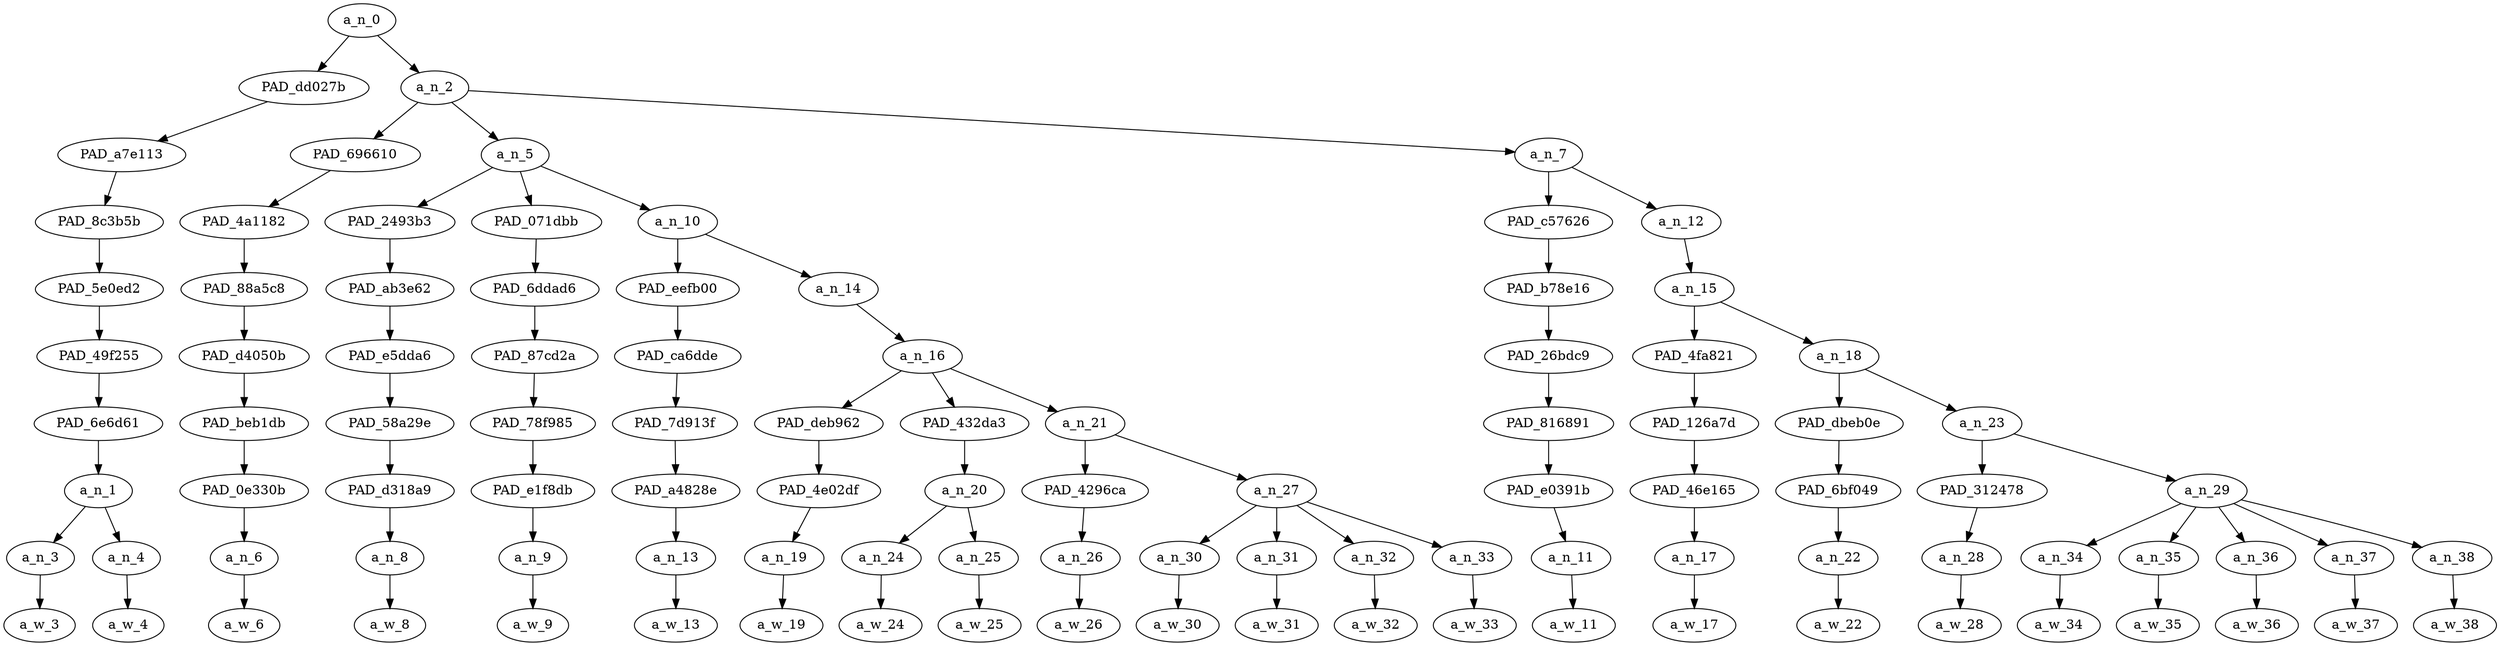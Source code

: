 strict digraph "" {
	a_n_0	[div_dir=1,
		index=0,
		level=9,
		pos="5.508101851851852,9!",
		text_span="[0, 1, 2, 3, 4, 5, 6, 7, 8, 9, 10, 11, 12, 13, 14, 15, 16, 17, 18, 19, 20, 21, 22]",
		value=1.00000000];
	PAD_dd027b	[div_dir=1,
		index=0,
		level=8,
		pos="0.5,8!",
		text_span="[0, 1]",
		value=0.13323967];
	a_n_0 -> PAD_dd027b;
	a_n_2	[div_dir=1,
		index=1,
		level=8,
		pos="10.516203703703704,8!",
		text_span="[2, 3, 4, 5, 6, 7, 8, 9, 10, 11, 12, 13, 14, 15, 16, 17, 18, 19, 20, 21, 22]",
		value=0.86597184];
	a_n_0 -> a_n_2;
	PAD_a7e113	[div_dir=1,
		index=0,
		level=7,
		pos="0.5,7!",
		text_span="[0, 1]",
		value=0.13323967];
	PAD_dd027b -> PAD_a7e113;
	PAD_8c3b5b	[div_dir=1,
		index=0,
		level=6,
		pos="0.5,6!",
		text_span="[0, 1]",
		value=0.13323967];
	PAD_a7e113 -> PAD_8c3b5b;
	PAD_5e0ed2	[div_dir=1,
		index=0,
		level=5,
		pos="0.5,5!",
		text_span="[0, 1]",
		value=0.13323967];
	PAD_8c3b5b -> PAD_5e0ed2;
	PAD_49f255	[div_dir=1,
		index=0,
		level=4,
		pos="0.5,4!",
		text_span="[0, 1]",
		value=0.13323967];
	PAD_5e0ed2 -> PAD_49f255;
	PAD_6e6d61	[div_dir=1,
		index=0,
		level=3,
		pos="0.5,3!",
		text_span="[0, 1]",
		value=0.13323967];
	PAD_49f255 -> PAD_6e6d61;
	a_n_1	[div_dir=1,
		index=0,
		level=2,
		pos="0.5,2!",
		text_span="[0, 1]",
		value=0.13323967];
	PAD_6e6d61 -> a_n_1;
	a_n_3	[div_dir=1,
		index=0,
		level=1,
		pos="0.0,1!",
		text_span="[0]",
		value=0.05118726];
	a_n_1 -> a_n_3;
	a_n_4	[div_dir=1,
		index=1,
		level=1,
		pos="1.0,1!",
		text_span="[1]",
		value=0.08183462];
	a_n_1 -> a_n_4;
	a_w_3	[div_dir=0,
		index=0,
		level=0,
		pos="0,0!",
		text_span="[0]",
		value=laura];
	a_n_3 -> a_w_3;
	a_w_4	[div_dir=0,
		index=1,
		level=0,
		pos="1,0!",
		text_span="[1]",
		value=loomer];
	a_n_4 -> a_w_4;
	PAD_696610	[div_dir=1,
		index=2,
		level=7,
		pos="13.0,7!",
		text_span="[13]",
		value=0.02040025];
	a_n_2 -> PAD_696610;
	a_n_5	[div_dir=1,
		index=1,
		level=7,
		pos="3.486111111111111,7!",
		text_span="[2, 3, 4, 5, 6, 7, 8, 9, 10, 11, 12]",
		value=0.38581709];
	a_n_2 -> a_n_5;
	a_n_7	[div_dir=1,
		index=3,
		level=7,
		pos="15.0625,7!",
		text_span="[14, 15, 16, 17, 18, 19, 20, 21, 22]",
		value=0.45899503];
	a_n_2 -> a_n_7;
	PAD_4a1182	[div_dir=1,
		index=4,
		level=6,
		pos="13.0,6!",
		text_span="[13]",
		value=0.02040025];
	PAD_696610 -> PAD_4a1182;
	PAD_88a5c8	[div_dir=1,
		index=5,
		level=5,
		pos="13.0,5!",
		text_span="[13]",
		value=0.02040025];
	PAD_4a1182 -> PAD_88a5c8;
	PAD_d4050b	[div_dir=1,
		index=5,
		level=4,
		pos="13.0,4!",
		text_span="[13]",
		value=0.02040025];
	PAD_88a5c8 -> PAD_d4050b;
	PAD_beb1db	[div_dir=1,
		index=7,
		level=3,
		pos="13.0,3!",
		text_span="[13]",
		value=0.02040025];
	PAD_d4050b -> PAD_beb1db;
	PAD_0e330b	[div_dir=1,
		index=8,
		level=2,
		pos="13.0,2!",
		text_span="[13]",
		value=0.02040025];
	PAD_beb1db -> PAD_0e330b;
	a_n_6	[div_dir=1,
		index=13,
		level=1,
		pos="13.0,1!",
		text_span="[13]",
		value=0.02040025];
	PAD_0e330b -> a_n_6;
	a_w_6	[div_dir=0,
		index=13,
		level=0,
		pos="13,0!",
		text_span="[13]",
		value=and];
	a_n_6 -> a_w_6;
	PAD_2493b3	[div_dir=1,
		index=1,
		level=6,
		pos="2.0,6!",
		text_span="[2]",
		value=0.03543087];
	a_n_5 -> PAD_2493b3;
	PAD_071dbb	[div_dir=1,
		index=2,
		level=6,
		pos="3.0,6!",
		text_span="[3]",
		value=0.02570681];
	a_n_5 -> PAD_071dbb;
	a_n_10	[div_dir=1,
		index=3,
		level=6,
		pos="5.458333333333334,6!",
		text_span="[4, 5, 6, 7, 8, 9, 10, 11, 12]",
		value=0.32377137];
	a_n_5 -> a_n_10;
	PAD_ab3e62	[div_dir=1,
		index=1,
		level=5,
		pos="2.0,5!",
		text_span="[2]",
		value=0.03543087];
	PAD_2493b3 -> PAD_ab3e62;
	PAD_e5dda6	[div_dir=1,
		index=1,
		level=4,
		pos="2.0,4!",
		text_span="[2]",
		value=0.03543087];
	PAD_ab3e62 -> PAD_e5dda6;
	PAD_58a29e	[div_dir=1,
		index=1,
		level=3,
		pos="2.0,3!",
		text_span="[2]",
		value=0.03543087];
	PAD_e5dda6 -> PAD_58a29e;
	PAD_d318a9	[div_dir=1,
		index=1,
		level=2,
		pos="2.0,2!",
		text_span="[2]",
		value=0.03543087];
	PAD_58a29e -> PAD_d318a9;
	a_n_8	[div_dir=1,
		index=2,
		level=1,
		pos="2.0,1!",
		text_span="[2]",
		value=0.03543087];
	PAD_d318a9 -> a_n_8;
	a_w_8	[div_dir=0,
		index=2,
		level=0,
		pos="2,0!",
		text_span="[2]",
		value=raped];
	a_n_8 -> a_w_8;
	PAD_6ddad6	[div_dir=1,
		index=2,
		level=5,
		pos="3.0,5!",
		text_span="[3]",
		value=0.02570681];
	PAD_071dbb -> PAD_6ddad6;
	PAD_87cd2a	[div_dir=1,
		index=2,
		level=4,
		pos="3.0,4!",
		text_span="[3]",
		value=0.02570681];
	PAD_6ddad6 -> PAD_87cd2a;
	PAD_78f985	[div_dir=1,
		index=2,
		level=3,
		pos="3.0,3!",
		text_span="[3]",
		value=0.02570681];
	PAD_87cd2a -> PAD_78f985;
	PAD_e1f8db	[div_dir=1,
		index=2,
		level=2,
		pos="3.0,2!",
		text_span="[3]",
		value=0.02570681];
	PAD_78f985 -> PAD_e1f8db;
	a_n_9	[div_dir=1,
		index=3,
		level=1,
		pos="3.0,1!",
		text_span="[3]",
		value=0.02570681];
	PAD_e1f8db -> a_n_9;
	a_w_9	[div_dir=0,
		index=3,
		level=0,
		pos="3,0!",
		text_span="[3]",
		value=me];
	a_n_9 -> a_w_9;
	PAD_eefb00	[div_dir=1,
		index=3,
		level=5,
		pos="4.0,5!",
		text_span="[4]",
		value=0.02400610];
	a_n_10 -> PAD_eefb00;
	a_n_14	[div_dir=1,
		index=4,
		level=5,
		pos="6.916666666666667,5!",
		text_span="[5, 6, 7, 8, 9, 10, 11, 12]",
		value=0.29890521];
	a_n_10 -> a_n_14;
	PAD_ca6dde	[div_dir=1,
		index=3,
		level=4,
		pos="4.0,4!",
		text_span="[4]",
		value=0.02400610];
	PAD_eefb00 -> PAD_ca6dde;
	PAD_7d913f	[div_dir=1,
		index=3,
		level=3,
		pos="4.0,3!",
		text_span="[4]",
		value=0.02400610];
	PAD_ca6dde -> PAD_7d913f;
	PAD_a4828e	[div_dir=1,
		index=3,
		level=2,
		pos="4.0,2!",
		text_span="[4]",
		value=0.02400610];
	PAD_7d913f -> PAD_a4828e;
	a_n_13	[div_dir=1,
		index=4,
		level=1,
		pos="4.0,1!",
		text_span="[4]",
		value=0.02400610];
	PAD_a4828e -> a_n_13;
	a_w_13	[div_dir=0,
		index=4,
		level=0,
		pos="4,0!",
		text_span="[4]",
		value=while];
	a_n_13 -> a_w_13;
	a_n_16	[div_dir=1,
		index=4,
		level=4,
		pos="6.916666666666667,4!",
		text_span="[5, 6, 7, 8, 9, 10, 11, 12]",
		value=0.29803112];
	a_n_14 -> a_n_16;
	PAD_deb962	[div_dir=1,
		index=4,
		level=3,
		pos="5.0,3!",
		text_span="[5]",
		value=0.02070107];
	a_n_16 -> PAD_deb962;
	PAD_432da3	[div_dir=1,
		index=5,
		level=3,
		pos="6.5,3!",
		text_span="[6, 7]",
		value=0.03751436];
	a_n_16 -> PAD_432da3;
	a_n_21	[div_dir=1,
		index=6,
		level=3,
		pos="9.25,3!",
		text_span="[8, 9, 10, 11, 12]",
		value=0.23894161];
	a_n_16 -> a_n_21;
	PAD_4e02df	[div_dir=1,
		index=4,
		level=2,
		pos="5.0,2!",
		text_span="[5]",
		value=0.02070107];
	PAD_deb962 -> PAD_4e02df;
	a_n_19	[div_dir=1,
		index=5,
		level=1,
		pos="5.0,1!",
		text_span="[5]",
		value=0.02070107];
	PAD_4e02df -> a_n_19;
	a_w_19	[div_dir=0,
		index=5,
		level=0,
		pos="5,0!",
		text_span="[5]",
		value=screaming];
	a_n_19 -> a_w_19;
	a_n_20	[div_dir=1,
		index=5,
		level=2,
		pos="6.5,2!",
		text_span="[6, 7]",
		value=0.03751436];
	PAD_432da3 -> a_n_20;
	a_n_24	[div_dir=1,
		index=6,
		level=1,
		pos="6.0,1!",
		text_span="[6]",
		value=0.01709545];
	a_n_20 -> a_n_24;
	a_n_25	[div_dir=1,
		index=7,
		level=1,
		pos="7.0,1!",
		text_span="[7]",
		value=0.02035122];
	a_n_20 -> a_n_25;
	a_w_24	[div_dir=0,
		index=6,
		level=0,
		pos="6,0!",
		text_span="[6]",
		value=at];
	a_n_24 -> a_w_24;
	a_w_25	[div_dir=0,
		index=7,
		level=0,
		pos="7,0!",
		text_span="[7]",
		value=me1];
	a_n_25 -> a_w_25;
	PAD_4296ca	[div_dir=1,
		index=6,
		level=2,
		pos="8.0,2!",
		text_span="[8]",
		value=0.01793644];
	a_n_21 -> PAD_4296ca;
	a_n_27	[div_dir=1,
		index=7,
		level=2,
		pos="10.5,2!",
		text_span="[9, 10, 11, 12]",
		value=0.22001235];
	a_n_21 -> a_n_27;
	a_n_26	[div_dir=1,
		index=8,
		level=1,
		pos="8.0,1!",
		text_span="[8]",
		value=0.01793644];
	PAD_4296ca -> a_n_26;
	a_w_26	[div_dir=0,
		index=8,
		level=0,
		pos="8,0!",
		text_span="[8]",
		value=in];
	a_n_26 -> a_w_26;
	a_n_30	[div_dir=1,
		index=9,
		level=1,
		pos="9.0,1!",
		text_span="[9]",
		value=0.02237727];
	a_n_27 -> a_n_30;
	a_n_31	[div_dir=1,
		index=10,
		level=1,
		pos="10.0,1!",
		text_span="[10]",
		value=0.03099529];
	a_n_27 -> a_n_31;
	a_n_32	[div_dir=1,
		index=11,
		level=1,
		pos="11.0,1!",
		text_span="[11]",
		value=0.13099502];
	a_n_27 -> a_n_32;
	a_n_33	[div_dir=1,
		index=12,
		level=1,
		pos="12.0,1!",
		text_span="[12]",
		value=0.03458658];
	a_n_27 -> a_n_33;
	a_w_30	[div_dir=0,
		index=9,
		level=0,
		pos="9,0!",
		text_span="[9]",
		value=her];
	a_n_30 -> a_w_30;
	a_w_31	[div_dir=0,
		index=10,
		level=0,
		pos="10,0!",
		text_span="[10]",
		value=disgusting];
	a_n_31 -> a_w_31;
	a_w_32	[div_dir=0,
		index=11,
		level=0,
		pos="11,0!",
		text_span="[11]",
		value=kike];
	a_n_32 -> a_w_32;
	a_w_33	[div_dir=0,
		index=12,
		level=0,
		pos="12,0!",
		text_span="[12]",
		value=language];
	a_n_33 -> a_w_33;
	PAD_c57626	[div_dir=-1,
		index=5,
		level=6,
		pos="14.0,6!",
		text_span="[14]",
		value=0.02186442];
	a_n_7 -> PAD_c57626;
	a_n_12	[div_dir=1,
		index=6,
		level=6,
		pos="16.125,6!",
		text_span="[15, 16, 17, 18, 19, 20, 21, 22]",
		value=0.43686997];
	a_n_7 -> a_n_12;
	PAD_b78e16	[div_dir=-1,
		index=6,
		level=5,
		pos="14.0,5!",
		text_span="[14]",
		value=0.02186442];
	PAD_c57626 -> PAD_b78e16;
	PAD_26bdc9	[div_dir=-1,
		index=6,
		level=4,
		pos="14.0,4!",
		text_span="[14]",
		value=0.02186442];
	PAD_b78e16 -> PAD_26bdc9;
	PAD_816891	[div_dir=-1,
		index=8,
		level=3,
		pos="14.0,3!",
		text_span="[14]",
		value=0.02186442];
	PAD_26bdc9 -> PAD_816891;
	PAD_e0391b	[div_dir=-1,
		index=9,
		level=2,
		pos="14.0,2!",
		text_span="[14]",
		value=0.02186442];
	PAD_816891 -> PAD_e0391b;
	a_n_11	[div_dir=-1,
		index=14,
		level=1,
		pos="14.0,1!",
		text_span="[14]",
		value=0.02186442];
	PAD_e0391b -> a_n_11;
	a_w_11	[div_dir=0,
		index=14,
		level=0,
		pos="14,0!",
		text_span="[14]",
		value=said];
	a_n_11 -> a_w_11;
	a_n_15	[div_dir=1,
		index=7,
		level=5,
		pos="16.125,5!",
		text_span="[15, 16, 17, 18, 19, 20, 21, 22]",
		value=0.43659966];
	a_n_12 -> a_n_15;
	PAD_4fa821	[div_dir=1,
		index=7,
		level=4,
		pos="15.0,4!",
		text_span="[15]",
		value=0.02079471];
	a_n_15 -> PAD_4fa821;
	a_n_18	[div_dir=1,
		index=8,
		level=4,
		pos="17.25,4!",
		text_span="[16, 17, 18, 19, 20, 21, 22]",
		value=0.41553465];
	a_n_15 -> a_n_18;
	PAD_126a7d	[div_dir=1,
		index=9,
		level=3,
		pos="15.0,3!",
		text_span="[15]",
		value=0.02079471];
	PAD_4fa821 -> PAD_126a7d;
	PAD_46e165	[div_dir=1,
		index=10,
		level=2,
		pos="15.0,2!",
		text_span="[15]",
		value=0.02079471];
	PAD_126a7d -> PAD_46e165;
	a_n_17	[div_dir=1,
		index=15,
		level=1,
		pos="15.0,1!",
		text_span="[15]",
		value=0.02079471];
	PAD_46e165 -> a_n_17;
	a_w_17	[div_dir=0,
		index=15,
		level=0,
		pos="15,0!",
		text_span="[15]",
		value=we];
	a_n_17 -> a_w_17;
	PAD_dbeb0e	[div_dir=1,
		index=10,
		level=3,
		pos="16.0,3!",
		text_span="[16]",
		value=0.02028138];
	a_n_18 -> PAD_dbeb0e;
	a_n_23	[div_dir=1,
		index=11,
		level=3,
		pos="18.5,3!",
		text_span="[17, 18, 19, 20, 21, 22]",
		value=0.39501429];
	a_n_18 -> a_n_23;
	PAD_6bf049	[div_dir=1,
		index=11,
		level=2,
		pos="16.0,2!",
		text_span="[16]",
		value=0.02028138];
	PAD_dbeb0e -> PAD_6bf049;
	a_n_22	[div_dir=1,
		index=16,
		level=1,
		pos="16.0,1!",
		text_span="[16]",
		value=0.02028138];
	PAD_6bf049 -> a_n_22;
	a_w_22	[div_dir=0,
		index=16,
		level=0,
		pos="16,0!",
		text_span="[16]",
		value=must];
	a_n_22 -> a_w_22;
	PAD_312478	[div_dir=1,
		index=12,
		level=2,
		pos="17.0,2!",
		text_span="[17]",
		value=0.06538463];
	a_n_23 -> PAD_312478;
	a_n_29	[div_dir=1,
		index=13,
		level=2,
		pos="20.0,2!",
		text_span="[18, 19, 20, 21, 22]",
		value=0.32939237];
	a_n_23 -> a_n_29;
	a_n_28	[div_dir=1,
		index=17,
		level=1,
		pos="17.0,1!",
		text_span="[17]",
		value=0.06538463];
	PAD_312478 -> a_n_28;
	a_w_28	[div_dir=0,
		index=17,
		level=0,
		pos="17,0!",
		text_span="[17]",
		value=exterminate];
	a_n_28 -> a_w_28;
	a_n_34	[div_dir=1,
		index=18,
		level=1,
		pos="18.0,1!",
		text_span="[18]",
		value=0.04277580];
	a_n_29 -> a_n_34;
	a_n_35	[div_dir=1,
		index=19,
		level=1,
		pos="19.0,1!",
		text_span="[19]",
		value=0.07721162];
	a_n_29 -> a_n_35;
	a_n_36	[div_dir=1,
		index=20,
		level=1,
		pos="20.0,1!",
		text_span="[20]",
		value=0.02383834];
	a_n_29 -> a_n_36;
	a_n_37	[div_dir=1,
		index=21,
		level=1,
		pos="21.0,1!",
		text_span="[21]",
		value=0.07207634];
	a_n_29 -> a_n_37;
	a_n_38	[div_dir=1,
		index=22,
		level=1,
		pos="22.0,1!",
		text_span="[22]",
		value=0.11326025];
	a_n_29 -> a_n_38;
	a_w_34	[div_dir=0,
		index=18,
		level=0,
		pos="18,0!",
		text_span="[18]",
		value=the];
	a_n_34 -> a_w_34;
	a_w_35	[div_dir=0,
		index=19,
		level=0,
		pos="19,0!",
		text_span="[19]",
		value=goyim];
	a_n_35 -> a_w_35;
	a_w_36	[div_dir=0,
		index=20,
		level=0,
		pos="20,0!",
		text_span="[20]",
		value=laura1];
	a_n_36 -> a_w_36;
	a_w_37	[div_dir=0,
		index=21,
		level=0,
		pos="21,0!",
		text_span="[21]",
		value=loomer1];
	a_n_37 -> a_w_37;
	a_w_38	[div_dir=0,
		index=22,
		level=0,
		pos="22,0!",
		text_span="[22]",
		value=loomergate];
	a_n_38 -> a_w_38;
}
